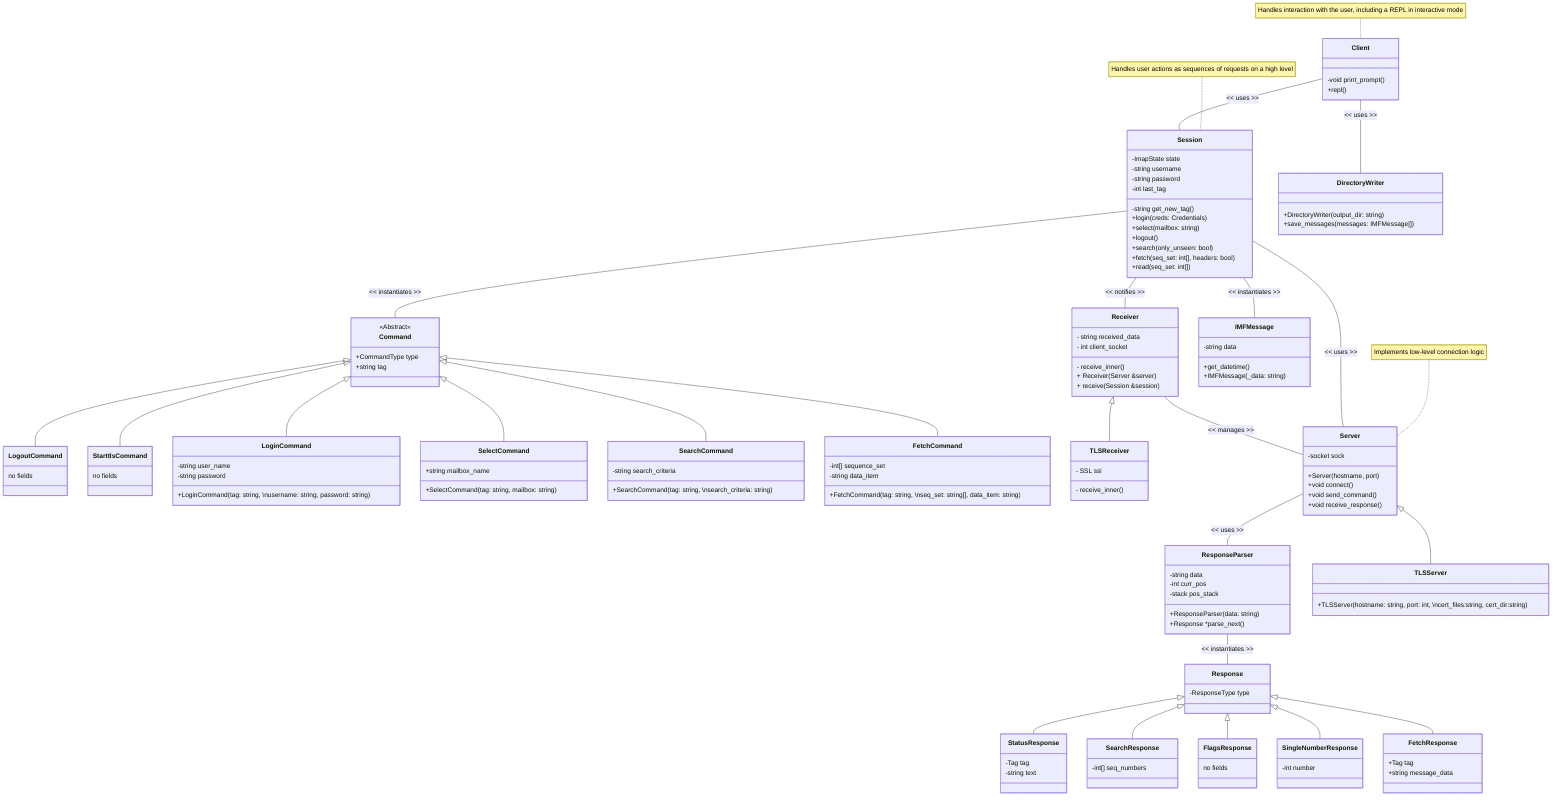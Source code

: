 %%{init: { "class": { "height": 500, "width": 400 } } }%%
classDiagram
  %%%%%%%%%%%%%%%%%%%%%%%%%%%%%%%%
  %% CLIENT
  %%%%%%%%%%%%%%%%%%%%%%%%%%%%%%%%

  class Client {
    -void print_prompt()
    +repl()
  }

  note for Client "Handles interaction with the user, including a REPL in interactive mode"

  class ResponseParser {
    -string data
    -int curr_pos
    -stack<int> pos_stack
    +ResponseParser(data: string)
    +Response *parse_next()
  }

  %%%%%%%%%%%%%%%%%%%%%%%%%%%%%%%%
  %% COMMANDS (by state of communication in which are expected by server)
  %%%%%%%%%%%%%%%%%%%%%%%%%%%%%%%%

  class Command {
    +CommandType type
    +string tag
  }

  %% Any state

  class LogoutCommand {
    no fields
  }

  %% NAUTHD

  class StarttlsCommand {
    no fields
  }

  class LoginCommand {
    -string user_name
    -string password
    +LoginCommand(tag: string, \nusername: string, password: string)
  }

  %% AUTHD

  class SelectCommand {
    +string mailbox_name
   +SelectCommand(tag: string, mailbox: string)
  }

  %% SELECTED

  class SearchCommand {
   -string search_criteria
   +SearchCommand(tag: string, \nsearch_criteria: string)
  }

  class FetchCommand {
    -int[] sequence_set
    -string data_item
    +FetchCommand(tag: string, \nseq_set: string[], data_item: string)
  }

  %%%%%%%%%%%%%%%%%%%%%%%%%%%%%%%%
  %% RESPONSES
  %%%%%%%%%%%%%%%%%%%%%%%%%%%%%%%%

  class Response {
    -ResponseType type
  }

  class StatusResponse {
    -Tag tag
    -string text
  }

  class SearchResponse {
    -int[] seq_numbers
  }

  class FlagsResponse {
   no fields
  }

  class SingleNumberResponse {
   -int number
  }

  class FetchResponse {
    +Tag tag
    +string message_data
  }

  %%%%%%%%%%%%%%%%%%%%%%%%%%%%%%%%
  %% RECEIVER
  %%%%%%%%%%%%%%%%%%%%%%%%%%%%%%%%
  class Receiver {
   - string received_data
   - int client_socket
   - receive_inner()
   + Receiver(Server &server)
   + receive(Session &session)
  }

  class TLSReceiver {
   - SSL ssl
   - receive_inner()
  }

  %%%%%%%%%%%%%%%%%%%%%%%%%%%%%%%%
  %% SESSION
  %%%%%%%%%%%%%%%%%%%%%%%%%%%%%%%%

  class Session {
    -ImapState state
    -string username
    -string password
    -int last_tag
    -string get_new_tag()
    +login(creds: Credentials)
    +select(mailbox: string)
    +logout()
    +search(only_unseen: bool)
    +fetch(seq_set: int[], headers: bool)
    +read(seq_set: int[])
  }

  note for Session "Handles user actions as sequences of requests on a high level"

  %%%%%%%%%%%%%%%%%%%%%%%%%%%%%%%%
  %% SERVER
  %%%%%%%%%%%%%%%%%%%%%%%%%%%%%%%%

  class Server {
    -socket sock
    +Server(hostname, port)
    +void connect()
    +void send_command()
    +void receive_response()
  }

  %%%%%%%%%%%%%%%%%%%%%%%%%%%%%%%%
  %% IMFMessage
  %%%%%%%%%%%%%%%%%%%%%%%%%%%%%%%%

  class IMFMessage {
   -string data
   +get_datetime()
   +IMFMessage(_data: string)
  }

  %%%%%%%%%%%%%%%%%%%%%%%%%%%%%%%%
  %% TLSServer
  %%%%%%%%%%%%%%%%%%%%%%%%%%%%%%%%

  note for Server "Implements low-level connection logic"

  class TLSServer {
    +TLSServer(hostname: string, port: int, \ncert_files:string, cert_dir:string)
  }

  %%%%%%%%%%%%%%%%%%%%%%%%%%%%%%%%
  %% DirectoryWriter
  %%%%%%%%%%%%%%%%%%%%%%%%%%%%%%%%

  class DirectoryWriter {
   +DirectoryWriter(output_dir: string)
   +save_messages(messages: IMFMessage[])
  }

   Client -- DirectoryWriter : << uses >>

  Server <|-- TLSServer

  Client -- Session : << uses >>
  Session -- Server : << uses >>

  <<Abstract>> Command
  Session -- Command : << instantiates >>
  Command <|-- LogoutCommand
  Command <|-- StarttlsCommand
  Command <|-- LoginCommand
  Command <|-- SelectCommand
  Command <|-- SearchCommand
  Command <|-- FetchCommand

  Server -- ResponseParser : << uses >>
  ResponseParser -- Response : << instantiates >>
  Response <|-- StatusResponse
  Response <|-- SearchResponse
  Response <|-- FlagsResponse
  Response <|-- SingleNumberResponse
  Response <|-- FetchResponse

  Session -- IMFMessage : << instantiates >>

  Receiver <|-- TLSReceiver

  Session -- Receiver : << notifies >>

  Receiver -- Server : << manages >>